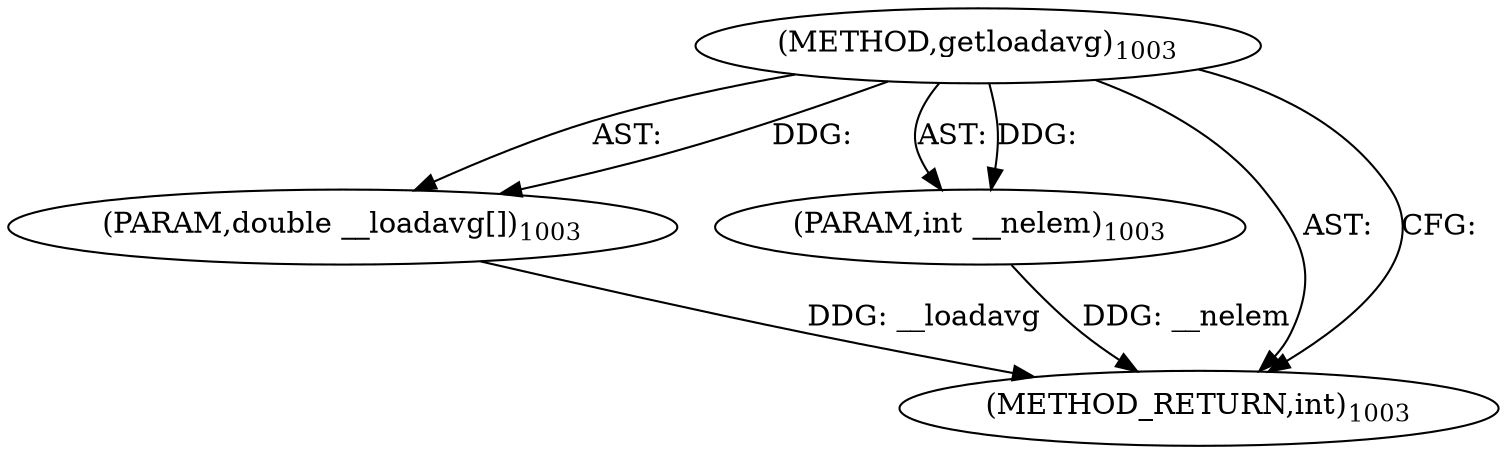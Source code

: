 digraph "getloadavg" {  
"21870" [label = <(METHOD,getloadavg)<SUB>1003</SUB>> ]
"21871" [label = <(PARAM,double __loadavg[])<SUB>1003</SUB>> ]
"21872" [label = <(PARAM,int __nelem)<SUB>1003</SUB>> ]
"21873" [label = <(METHOD_RETURN,int)<SUB>1003</SUB>> ]
  "21870" -> "21871"  [ label = "AST: "] 
  "21870" -> "21872"  [ label = "AST: "] 
  "21870" -> "21873"  [ label = "AST: "] 
  "21870" -> "21873"  [ label = "CFG: "] 
  "21871" -> "21873"  [ label = "DDG: __loadavg"] 
  "21872" -> "21873"  [ label = "DDG: __nelem"] 
  "21870" -> "21871"  [ label = "DDG: "] 
  "21870" -> "21872"  [ label = "DDG: "] 
}
